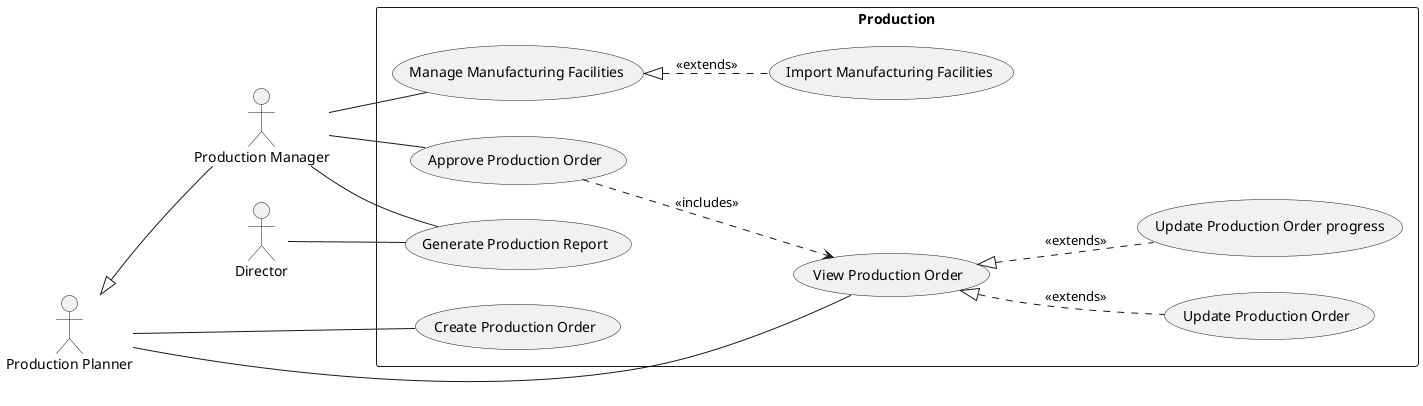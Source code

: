 @startuml production
left to right direction

:Production Planner: as pp
:Production Manager: as pm
pp <|-- pm

:Director: as d

rectangle Production {
  pp -- (View Production Order)
  pp -- (Create Production Order)
  (View Production Order) <|.. (Update Production Order) : <<extends>>
  (View Production Order) <|.. (Update Production Order progress) : <<extends>>

  pm -- (Approve Production Order)
  (Approve Production Order) ..> (View Production Order) : <<includes>>

  pm -- (Manage Manufacturing Facilities)
  (Manage Manufacturing Facilities) <|.. (Import Manufacturing Facilities) : <<extends>>
  pm -- (Generate Production Report)
  d -- (Generate Production Report)
}
@enduml